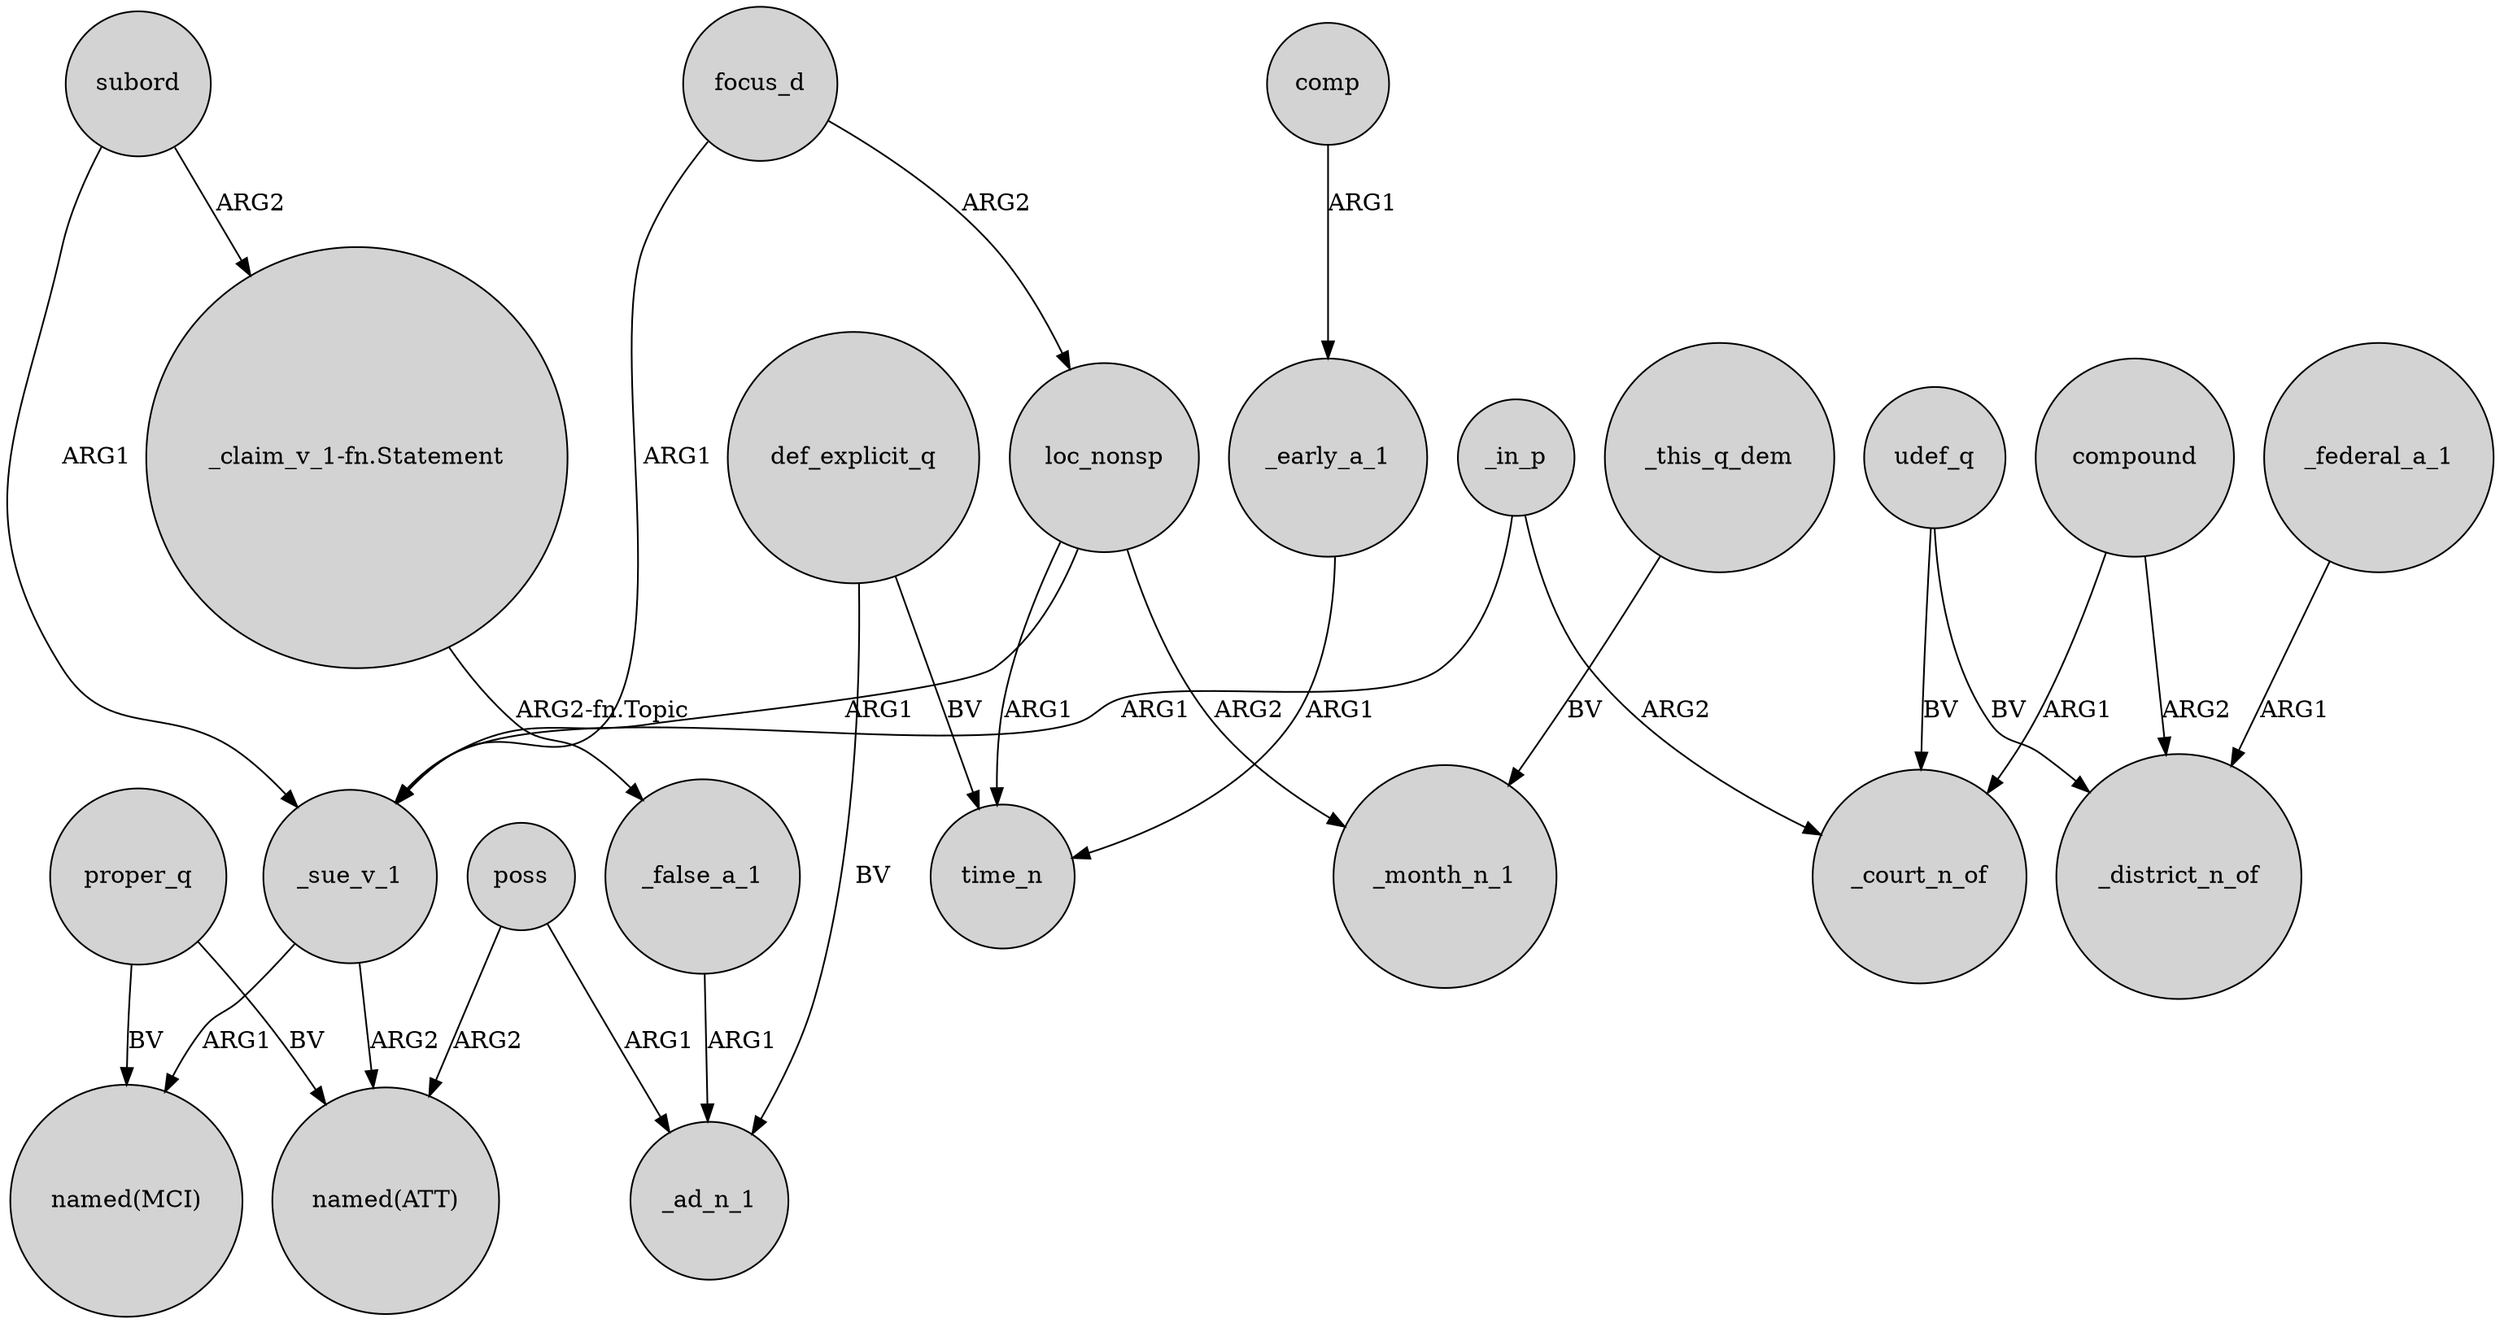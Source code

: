 digraph {
	node [shape=circle style=filled]
	focus_d -> loc_nonsp [label=ARG2]
	_sue_v_1 -> "named(MCI)" [label=ARG1]
	def_explicit_q -> time_n [label=BV]
	_this_q_dem -> _month_n_1 [label=BV]
	udef_q -> _court_n_of [label=BV]
	proper_q -> "named(MCI)" [label=BV]
	focus_d -> _sue_v_1 [label=ARG1]
	def_explicit_q -> _ad_n_1 [label=BV]
	loc_nonsp -> time_n [label=ARG1]
	proper_q -> "named(ATT)" [label=BV]
	_federal_a_1 -> _district_n_of [label=ARG1]
	loc_nonsp -> _sue_v_1 [label=ARG1]
	_in_p -> _court_n_of [label=ARG2]
	"_claim_v_1-fn.Statement" -> _false_a_1 [label="ARG2-fn.Topic"]
	compound -> _district_n_of [label=ARG2]
	subord -> _sue_v_1 [label=ARG1]
	subord -> "_claim_v_1-fn.Statement" [label=ARG2]
	_false_a_1 -> _ad_n_1 [label=ARG1]
	_in_p -> _sue_v_1 [label=ARG1]
	_early_a_1 -> time_n [label=ARG1]
	udef_q -> _district_n_of [label=BV]
	_sue_v_1 -> "named(ATT)" [label=ARG2]
	loc_nonsp -> _month_n_1 [label=ARG2]
	poss -> _ad_n_1 [label=ARG1]
	comp -> _early_a_1 [label=ARG1]
	compound -> _court_n_of [label=ARG1]
	poss -> "named(ATT)" [label=ARG2]
}
